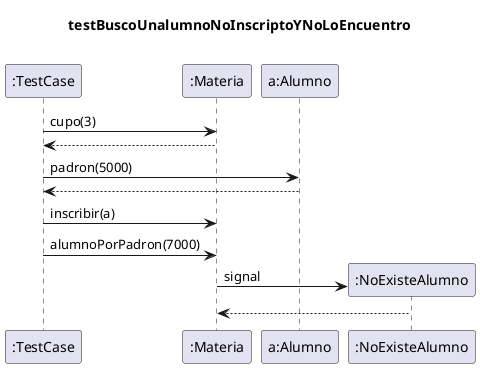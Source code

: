 @startuml

title testBuscoUnalumnoNoInscriptoYNoLoEncuentro\n

/'
 ' create ":Materia"
 '/
":TestCase" -> ":Materia": cupo(3)
return
":TestCase" -> "a:Alumno": padron(5000)
return
":TestCase" -> ":Materia": inscribir(a)
":TestCase" -> ":Materia": alumnoPorPadron(7000)
create ":NoExisteAlumno"
":Materia" -> ":NoExisteAlumno": signal 
return

@enduml
